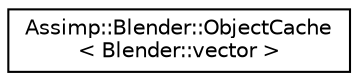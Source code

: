 digraph "Graphical Class Hierarchy"
{
  edge [fontname="Helvetica",fontsize="10",labelfontname="Helvetica",labelfontsize="10"];
  node [fontname="Helvetica",fontsize="10",shape=record];
  rankdir="LR";
  Node1 [label="Assimp::Blender::ObjectCache\l\< Blender::vector \>",height=0.2,width=0.4,color="black", fillcolor="white", style="filled",URL="$class_assimp_1_1_blender_1_1_object_cache_3_01_blender_1_1vector_01_4.html"];
}
